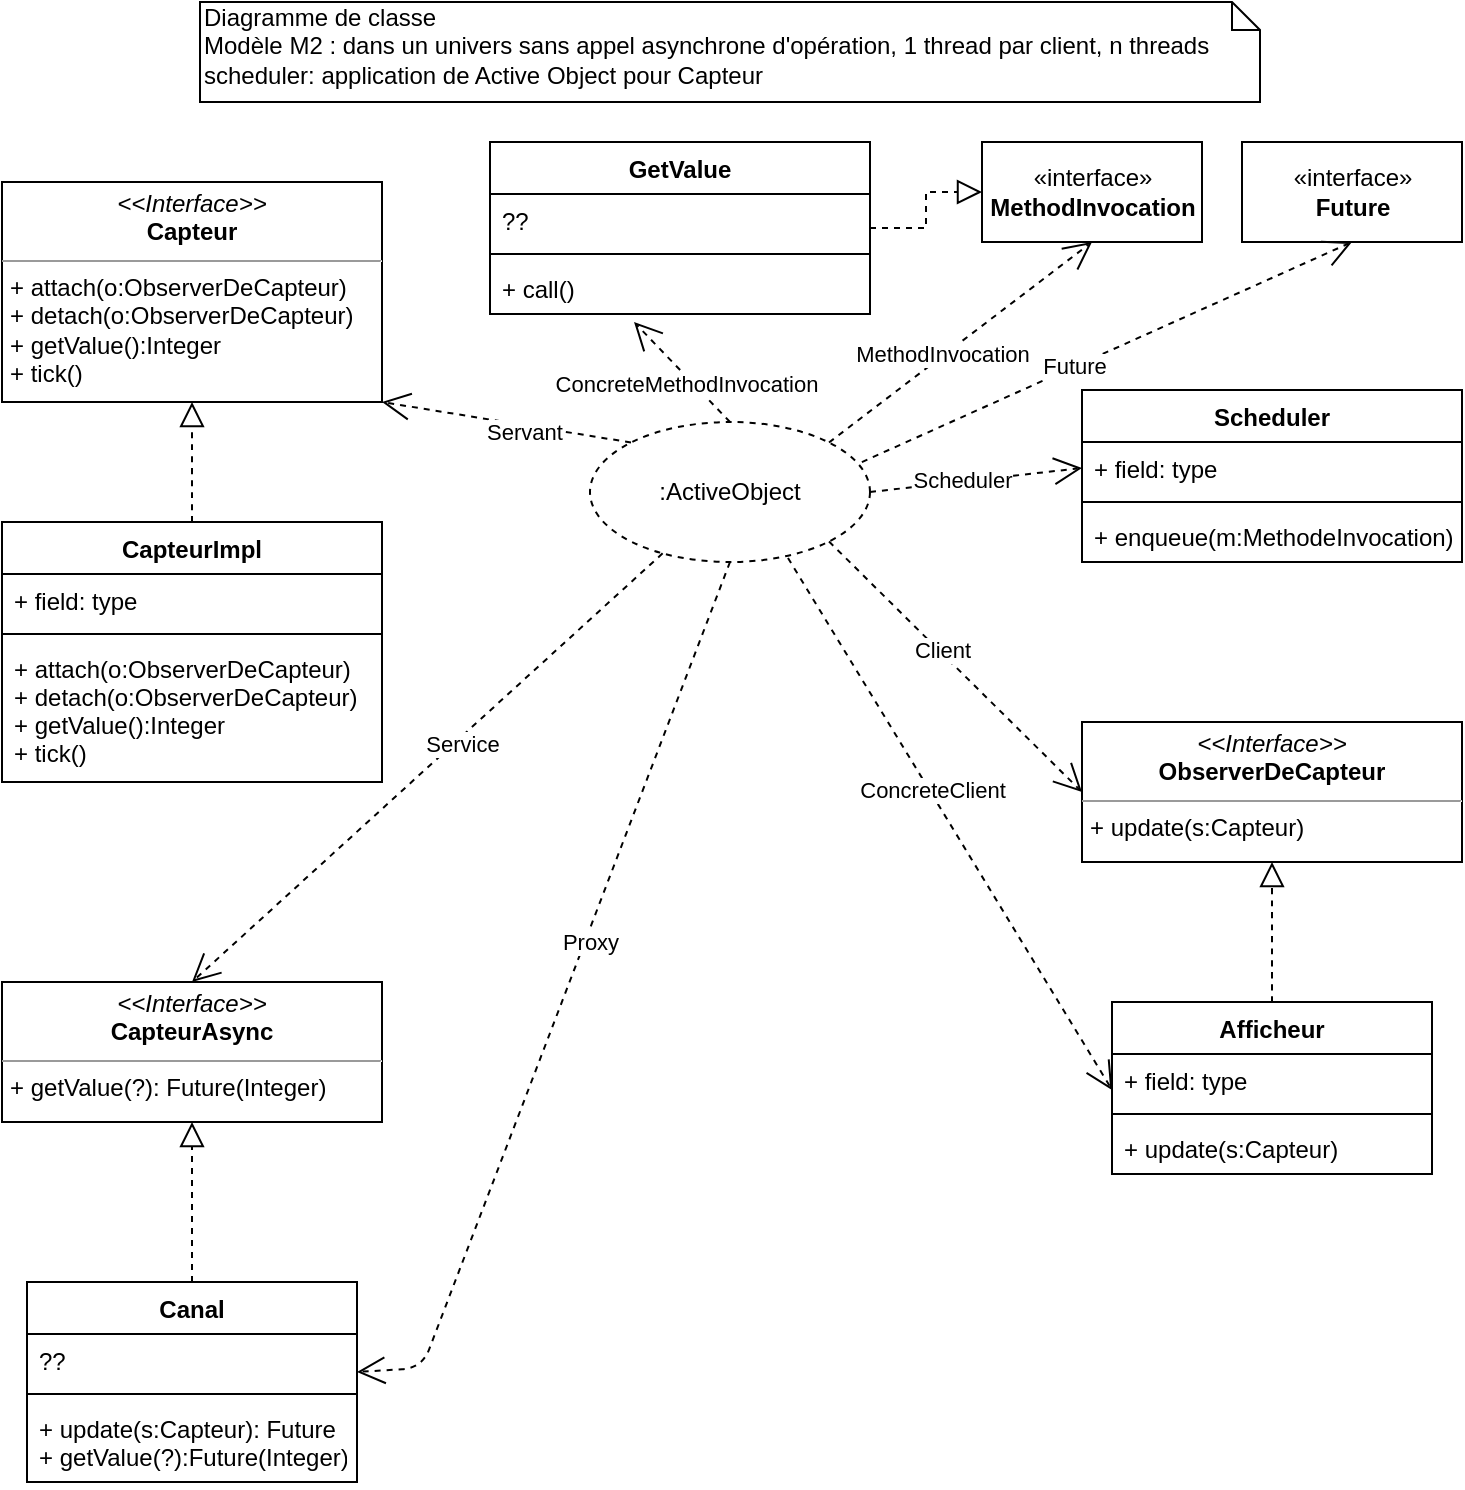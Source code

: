 <mxfile version="13.8.1" type="device"><diagram id="btUnCOec4EC8QKUumP4a" name="Page-1"><mxGraphModel dx="1422" dy="798" grid="1" gridSize="10" guides="1" tooltips="1" connect="1" arrows="1" fold="1" page="1" pageScale="1" pageWidth="827" pageHeight="1169" math="0" shadow="0"><root><mxCell id="0"/><mxCell id="1" parent="0"/><mxCell id="-bEl5EiCQrOa1FqBtvlF-1" value="Diagramme de classe&lt;br&gt;Modèle M2 : dans un univers sans appel asynchrone d'opération, 1 thread par client, n threads scheduler: application de Active Object pour Capteur" style="shape=note;whiteSpace=wrap;html=1;size=14;verticalAlign=top;align=left;spacingTop=-6;" parent="1" vertex="1"><mxGeometry x="149" y="10" width="530" height="50" as="geometry"/></mxCell><mxCell id="-bEl5EiCQrOa1FqBtvlF-2" value=":ActiveObject" style="ellipse;whiteSpace=wrap;html=1;dashed=1;" parent="1" vertex="1"><mxGeometry x="344" y="220" width="140" height="70" as="geometry"/></mxCell><mxCell id="-bEl5EiCQrOa1FqBtvlF-7" value="&lt;p style=&quot;margin: 0px ; margin-top: 4px ; text-align: center&quot;&gt;&lt;i&gt;&amp;lt;&amp;lt;Interface&amp;gt;&amp;gt;&lt;/i&gt;&lt;br&gt;&lt;b&gt;Capteur&lt;/b&gt;&lt;/p&gt;&lt;hr size=&quot;1&quot;&gt;&lt;p style=&quot;margin: 0px ; margin-left: 4px&quot;&gt;+ attach(o:ObserverDeCapteur)&lt;/p&gt;&lt;p style=&quot;margin: 0px ; margin-left: 4px&quot;&gt;+ detach(o:ObserverDeCapteur)&lt;/p&gt;&lt;p style=&quot;margin: 0px ; margin-left: 4px&quot;&gt;+ getValue():Integer&lt;/p&gt;&lt;p style=&quot;margin: 0px ; margin-left: 4px&quot;&gt;+ tick()&lt;/p&gt;" style="verticalAlign=top;align=left;overflow=fill;fontSize=12;fontFamily=Helvetica;html=1;" parent="1" vertex="1"><mxGeometry x="50" y="100" width="190" height="110" as="geometry"/></mxCell><mxCell id="-bEl5EiCQrOa1FqBtvlF-8" value="&lt;p style=&quot;margin: 0px ; margin-top: 4px ; text-align: center&quot;&gt;&lt;i&gt;&amp;lt;&amp;lt;Interface&amp;gt;&amp;gt;&lt;/i&gt;&lt;br&gt;&lt;b&gt;ObserverDeCapteur&lt;/b&gt;&lt;/p&gt;&lt;hr size=&quot;1&quot;&gt;&lt;p style=&quot;margin: 0px ; margin-left: 4px&quot;&gt;+ update(s:Capteur)&lt;/p&gt;" style="verticalAlign=top;align=left;overflow=fill;fontSize=12;fontFamily=Helvetica;html=1;" parent="1" vertex="1"><mxGeometry x="590" y="370" width="190" height="70" as="geometry"/></mxCell><mxCell id="-bEl5EiCQrOa1FqBtvlF-10" value="" style="endArrow=open;endFill=1;endSize=12;html=1;dashed=1;exitX=1;exitY=1;exitDx=0;exitDy=0;entryX=0;entryY=0.5;entryDx=0;entryDy=0;" parent="1" source="-bEl5EiCQrOa1FqBtvlF-2" target="-bEl5EiCQrOa1FqBtvlF-8" edge="1"><mxGeometry width="160" relative="1" as="geometry"><mxPoint x="330" y="230" as="sourcePoint"/><mxPoint x="490" y="230" as="targetPoint"/></mxGeometry></mxCell><mxCell id="-bEl5EiCQrOa1FqBtvlF-11" value="Client" style="edgeLabel;html=1;align=center;verticalAlign=middle;resizable=0;points=[];" parent="-bEl5EiCQrOa1FqBtvlF-10" vertex="1" connectable="0"><mxGeometry x="-0.132" y="2" relative="1" as="geometry"><mxPoint y="1" as="offset"/></mxGeometry></mxCell><mxCell id="-bEl5EiCQrOa1FqBtvlF-14" value="" style="endArrow=open;endFill=1;endSize=12;html=1;dashed=1;exitX=0;exitY=0;exitDx=0;exitDy=0;entryX=1;entryY=1;entryDx=0;entryDy=0;" parent="1" source="-bEl5EiCQrOa1FqBtvlF-2" target="-bEl5EiCQrOa1FqBtvlF-7" edge="1"><mxGeometry width="160" relative="1" as="geometry"><mxPoint x="259.997" y="289.999" as="sourcePoint"/><mxPoint x="440.389" y="163.48" as="targetPoint"/></mxGeometry></mxCell><mxCell id="-bEl5EiCQrOa1FqBtvlF-15" value="Servant" style="edgeLabel;html=1;align=center;verticalAlign=middle;resizable=0;points=[];" parent="-bEl5EiCQrOa1FqBtvlF-14" vertex="1" connectable="0"><mxGeometry x="-0.132" y="2" relative="1" as="geometry"><mxPoint y="1" as="offset"/></mxGeometry></mxCell><mxCell id="-bEl5EiCQrOa1FqBtvlF-25" style="edgeStyle=orthogonalEdgeStyle;curved=1;orthogonalLoop=1;jettySize=auto;html=1;exitX=0.5;exitY=0;exitDx=0;exitDy=0;entryX=0.5;entryY=1;entryDx=0;entryDy=0;dashed=1;endArrow=block;endFill=0;endSize=10;" parent="1" source="-bEl5EiCQrOa1FqBtvlF-16" target="-bEl5EiCQrOa1FqBtvlF-8" edge="1"><mxGeometry relative="1" as="geometry"/></mxCell><mxCell id="-bEl5EiCQrOa1FqBtvlF-24" style="edgeStyle=orthogonalEdgeStyle;curved=1;orthogonalLoop=1;jettySize=auto;html=1;exitX=0.5;exitY=0;exitDx=0;exitDy=0;entryX=0.5;entryY=1;entryDx=0;entryDy=0;dashed=1;endArrow=block;endFill=0;endSize=10;" parent="1" source="-bEl5EiCQrOa1FqBtvlF-20" target="-bEl5EiCQrOa1FqBtvlF-7" edge="1"><mxGeometry relative="1" as="geometry"/></mxCell><mxCell id="-bEl5EiCQrOa1FqBtvlF-20" value="CapteurImpl" style="swimlane;fontStyle=1;align=center;verticalAlign=top;childLayout=stackLayout;horizontal=1;startSize=26;horizontalStack=0;resizeParent=1;resizeParentMax=0;resizeLast=0;collapsible=1;marginBottom=0;" parent="1" vertex="1"><mxGeometry x="50" y="270" width="190" height="130" as="geometry"/></mxCell><mxCell id="-bEl5EiCQrOa1FqBtvlF-21" value="+ field: type" style="text;strokeColor=none;fillColor=none;align=left;verticalAlign=top;spacingLeft=4;spacingRight=4;overflow=hidden;rotatable=0;points=[[0,0.5],[1,0.5]];portConstraint=eastwest;" parent="-bEl5EiCQrOa1FqBtvlF-20" vertex="1"><mxGeometry y="26" width="190" height="26" as="geometry"/></mxCell><mxCell id="-bEl5EiCQrOa1FqBtvlF-22" value="" style="line;strokeWidth=1;fillColor=none;align=left;verticalAlign=middle;spacingTop=-1;spacingLeft=3;spacingRight=3;rotatable=0;labelPosition=right;points=[];portConstraint=eastwest;" parent="-bEl5EiCQrOa1FqBtvlF-20" vertex="1"><mxGeometry y="52" width="190" height="8" as="geometry"/></mxCell><mxCell id="-bEl5EiCQrOa1FqBtvlF-23" value="+ attach(o:ObserverDeCapteur)&#10;+ detach(o:ObserverDeCapteur)&#10;+ getValue():Integer&#10;+ tick()" style="text;strokeColor=none;fillColor=none;align=left;verticalAlign=top;spacingLeft=4;spacingRight=4;overflow=hidden;rotatable=0;points=[[0,0.5],[1,0.5]];portConstraint=eastwest;" parent="-bEl5EiCQrOa1FqBtvlF-20" vertex="1"><mxGeometry y="60" width="190" height="70" as="geometry"/></mxCell><mxCell id="-bEl5EiCQrOa1FqBtvlF-29" value="" style="endArrow=open;endFill=1;endSize=12;html=1;dashed=1;exitX=0.707;exitY=0.971;exitDx=0;exitDy=0;entryX=0.001;entryY=0.698;entryDx=0;entryDy=0;entryPerimeter=0;exitPerimeter=0;" parent="1" source="-bEl5EiCQrOa1FqBtvlF-2" target="-bEl5EiCQrOa1FqBtvlF-17" edge="1"><mxGeometry width="160" relative="1" as="geometry"><mxPoint x="374.257" y="339.625" as="sourcePoint"/><mxPoint x="590" y="370" as="targetPoint"/></mxGeometry></mxCell><mxCell id="-bEl5EiCQrOa1FqBtvlF-30" value="ConcreteClient" style="edgeLabel;html=1;align=center;verticalAlign=middle;resizable=0;points=[];" parent="-bEl5EiCQrOa1FqBtvlF-29" vertex="1" connectable="0"><mxGeometry x="-0.132" y="2" relative="1" as="geometry"><mxPoint y="1" as="offset"/></mxGeometry></mxCell><mxCell id="ZCmrtrx8sHGQ6auWHu1h-27" value="GetValue" style="swimlane;fontStyle=1;align=center;verticalAlign=top;childLayout=stackLayout;horizontal=1;startSize=26;horizontalStack=0;resizeParent=1;resizeParentMax=0;resizeLast=0;collapsible=1;marginBottom=0;" parent="1" vertex="1"><mxGeometry x="294" y="80" width="190" height="86" as="geometry"/></mxCell><mxCell id="ZCmrtrx8sHGQ6auWHu1h-28" value="??" style="text;strokeColor=none;fillColor=none;align=left;verticalAlign=top;spacingLeft=4;spacingRight=4;overflow=hidden;rotatable=0;points=[[0,0.5],[1,0.5]];portConstraint=eastwest;" parent="ZCmrtrx8sHGQ6auWHu1h-27" vertex="1"><mxGeometry y="26" width="190" height="26" as="geometry"/></mxCell><mxCell id="ZCmrtrx8sHGQ6auWHu1h-29" value="" style="line;strokeWidth=1;fillColor=none;align=left;verticalAlign=middle;spacingTop=-1;spacingLeft=3;spacingRight=3;rotatable=0;labelPosition=right;points=[];portConstraint=eastwest;" parent="ZCmrtrx8sHGQ6auWHu1h-27" vertex="1"><mxGeometry y="52" width="190" height="8" as="geometry"/></mxCell><mxCell id="ZCmrtrx8sHGQ6auWHu1h-30" value="+ call()" style="text;strokeColor=none;fillColor=none;align=left;verticalAlign=top;spacingLeft=4;spacingRight=4;overflow=hidden;rotatable=0;points=[[0,0.5],[1,0.5]];portConstraint=eastwest;" parent="ZCmrtrx8sHGQ6auWHu1h-27" vertex="1"><mxGeometry y="60" width="190" height="26" as="geometry"/></mxCell><mxCell id="-bEl5EiCQrOa1FqBtvlF-16" value="Afficheur" style="swimlane;fontStyle=1;align=center;verticalAlign=top;childLayout=stackLayout;horizontal=1;startSize=26;horizontalStack=0;resizeParent=1;resizeParentMax=0;resizeLast=0;collapsible=1;marginBottom=0;" parent="1" vertex="1"><mxGeometry x="605" y="510" width="160" height="86" as="geometry"/></mxCell><mxCell id="-bEl5EiCQrOa1FqBtvlF-17" value="+ field: type" style="text;strokeColor=none;fillColor=none;align=left;verticalAlign=top;spacingLeft=4;spacingRight=4;overflow=hidden;rotatable=0;points=[[0,0.5],[1,0.5]];portConstraint=eastwest;" parent="-bEl5EiCQrOa1FqBtvlF-16" vertex="1"><mxGeometry y="26" width="160" height="26" as="geometry"/></mxCell><mxCell id="-bEl5EiCQrOa1FqBtvlF-18" value="" style="line;strokeWidth=1;fillColor=none;align=left;verticalAlign=middle;spacingTop=-1;spacingLeft=3;spacingRight=3;rotatable=0;labelPosition=right;points=[];portConstraint=eastwest;" parent="-bEl5EiCQrOa1FqBtvlF-16" vertex="1"><mxGeometry y="52" width="160" height="8" as="geometry"/></mxCell><mxCell id="-bEl5EiCQrOa1FqBtvlF-19" value="+ update(s:Capteur)" style="text;strokeColor=none;fillColor=none;align=left;verticalAlign=top;spacingLeft=4;spacingRight=4;overflow=hidden;rotatable=0;points=[[0,0.5],[1,0.5]];portConstraint=eastwest;" parent="-bEl5EiCQrOa1FqBtvlF-16" vertex="1"><mxGeometry y="60" width="160" height="26" as="geometry"/></mxCell><mxCell id="ZCmrtrx8sHGQ6auWHu1h-1" value="&lt;p style=&quot;margin: 0px ; margin-top: 4px ; text-align: center&quot;&gt;&lt;i&gt;&amp;lt;&amp;lt;Interface&amp;gt;&amp;gt;&lt;/i&gt;&lt;br&gt;&lt;b&gt;CapteurAsync&lt;/b&gt;&lt;/p&gt;&lt;hr size=&quot;1&quot;&gt;&lt;p style=&quot;margin: 0px ; margin-left: 4px&quot;&gt;+ getValue(?): Future(Integer)&lt;/p&gt;" style="verticalAlign=top;align=left;overflow=fill;fontSize=12;fontFamily=Helvetica;html=1;" parent="1" vertex="1"><mxGeometry x="50" y="500" width="190" height="70" as="geometry"/></mxCell><mxCell id="ZCmrtrx8sHGQ6auWHu1h-3" value="" style="endArrow=open;endFill=1;endSize=12;html=1;dashed=1;entryX=0.5;entryY=0;entryDx=0;entryDy=0;" parent="1" source="-bEl5EiCQrOa1FqBtvlF-2" target="ZCmrtrx8sHGQ6auWHu1h-1" edge="1"><mxGeometry width="160" relative="1" as="geometry"><mxPoint x="520" y="190" as="sourcePoint"/><mxPoint x="626" y="340" as="targetPoint"/></mxGeometry></mxCell><mxCell id="ZCmrtrx8sHGQ6auWHu1h-4" value="Service" style="edgeLabel;html=1;align=center;verticalAlign=middle;resizable=0;points=[];" parent="ZCmrtrx8sHGQ6auWHu1h-3" vertex="1" connectable="0"><mxGeometry x="-0.132" y="2" relative="1" as="geometry"><mxPoint y="1" as="offset"/></mxGeometry></mxCell><mxCell id="ZCmrtrx8sHGQ6auWHu1h-9" value="" style="endArrow=open;endFill=1;endSize=12;html=1;dashed=1;exitX=0.5;exitY=1;exitDx=0;exitDy=0;" parent="1" source="-bEl5EiCQrOa1FqBtvlF-2" target="ZCmrtrx8sHGQ6auWHu1h-5" edge="1"><mxGeometry width="160" relative="1" as="geometry"><mxPoint x="473.497" y="289.749" as="sourcePoint"/><mxPoint x="615.16" y="564.148" as="targetPoint"/><Array as="points"><mxPoint x="260" y="693"/></Array></mxGeometry></mxCell><mxCell id="ZCmrtrx8sHGQ6auWHu1h-10" value="Proxy" style="edgeLabel;html=1;align=center;verticalAlign=middle;resizable=0;points=[];" parent="ZCmrtrx8sHGQ6auWHu1h-9" vertex="1" connectable="0"><mxGeometry x="-0.132" y="2" relative="1" as="geometry"><mxPoint y="1" as="offset"/></mxGeometry></mxCell><mxCell id="ZCmrtrx8sHGQ6auWHu1h-12" style="edgeStyle=orthogonalEdgeStyle;rounded=0;orthogonalLoop=1;jettySize=auto;html=1;exitX=0.5;exitY=0;exitDx=0;exitDy=0;entryX=0.5;entryY=1;entryDx=0;entryDy=0;dashed=1;endArrow=block;endFill=0;endSize=10;" parent="1" source="ZCmrtrx8sHGQ6auWHu1h-5" target="ZCmrtrx8sHGQ6auWHu1h-1" edge="1"><mxGeometry relative="1" as="geometry"/></mxCell><mxCell id="ZCmrtrx8sHGQ6auWHu1h-18" value="" style="endArrow=open;endFill=1;endSize=12;html=1;dashed=1;exitX=1;exitY=0.5;exitDx=0;exitDy=0;entryX=0;entryY=0.5;entryDx=0;entryDy=0;" parent="1" source="-bEl5EiCQrOa1FqBtvlF-2" target="ZCmrtrx8sHGQ6auWHu1h-14" edge="1"><mxGeometry width="160" relative="1" as="geometry"><mxPoint x="494" y="265" as="sourcePoint"/><mxPoint x="600" y="415" as="targetPoint"/></mxGeometry></mxCell><mxCell id="ZCmrtrx8sHGQ6auWHu1h-19" value="Scheduler" style="edgeLabel;html=1;align=center;verticalAlign=middle;resizable=0;points=[];" parent="ZCmrtrx8sHGQ6auWHu1h-18" vertex="1" connectable="0"><mxGeometry x="-0.132" y="2" relative="1" as="geometry"><mxPoint y="1" as="offset"/></mxGeometry></mxCell><mxCell id="ZCmrtrx8sHGQ6auWHu1h-13" value="Scheduler" style="swimlane;fontStyle=1;align=center;verticalAlign=top;childLayout=stackLayout;horizontal=1;startSize=26;horizontalStack=0;resizeParent=1;resizeParentMax=0;resizeLast=0;collapsible=1;marginBottom=0;" parent="1" vertex="1"><mxGeometry x="590" y="204" width="190" height="86" as="geometry"/></mxCell><mxCell id="ZCmrtrx8sHGQ6auWHu1h-14" value="+ field: type" style="text;strokeColor=none;fillColor=none;align=left;verticalAlign=top;spacingLeft=4;spacingRight=4;overflow=hidden;rotatable=0;points=[[0,0.5],[1,0.5]];portConstraint=eastwest;" parent="ZCmrtrx8sHGQ6auWHu1h-13" vertex="1"><mxGeometry y="26" width="190" height="26" as="geometry"/></mxCell><mxCell id="ZCmrtrx8sHGQ6auWHu1h-15" value="" style="line;strokeWidth=1;fillColor=none;align=left;verticalAlign=middle;spacingTop=-1;spacingLeft=3;spacingRight=3;rotatable=0;labelPosition=right;points=[];portConstraint=eastwest;" parent="ZCmrtrx8sHGQ6auWHu1h-13" vertex="1"><mxGeometry y="52" width="190" height="8" as="geometry"/></mxCell><mxCell id="ZCmrtrx8sHGQ6auWHu1h-16" value="+ enqueue(m:MethodeInvocation)" style="text;strokeColor=none;fillColor=none;align=left;verticalAlign=top;spacingLeft=4;spacingRight=4;overflow=hidden;rotatable=0;points=[[0,0.5],[1,0.5]];portConstraint=eastwest;" parent="ZCmrtrx8sHGQ6auWHu1h-13" vertex="1"><mxGeometry y="60" width="190" height="26" as="geometry"/></mxCell><mxCell id="ZCmrtrx8sHGQ6auWHu1h-21" value="«interface»&lt;br&gt;&lt;b&gt;Future&lt;/b&gt;" style="html=1;" parent="1" vertex="1"><mxGeometry x="670" y="80" width="110" height="50" as="geometry"/></mxCell><mxCell id="ZCmrtrx8sHGQ6auWHu1h-22" value="«interface»&lt;br&gt;&lt;b&gt;MethodInvocation&lt;/b&gt;" style="html=1;" parent="1" vertex="1"><mxGeometry x="540" y="80" width="110" height="50" as="geometry"/></mxCell><mxCell id="ZCmrtrx8sHGQ6auWHu1h-23" value="" style="endArrow=open;endFill=1;endSize=12;html=1;dashed=1;exitX=0.971;exitY=0.286;exitDx=0;exitDy=0;entryX=0.5;entryY=1;entryDx=0;entryDy=0;exitPerimeter=0;" parent="1" source="-bEl5EiCQrOa1FqBtvlF-2" target="ZCmrtrx8sHGQ6auWHu1h-21" edge="1"><mxGeometry width="160" relative="1" as="geometry"><mxPoint x="473.497" y="240.251" as="sourcePoint"/><mxPoint x="600" y="253" as="targetPoint"/></mxGeometry></mxCell><mxCell id="ZCmrtrx8sHGQ6auWHu1h-24" value="Future" style="edgeLabel;html=1;align=center;verticalAlign=middle;resizable=0;points=[];" parent="ZCmrtrx8sHGQ6auWHu1h-23" vertex="1" connectable="0"><mxGeometry x="-0.132" y="2" relative="1" as="geometry"><mxPoint y="1" as="offset"/></mxGeometry></mxCell><mxCell id="ZCmrtrx8sHGQ6auWHu1h-25" value="" style="endArrow=open;endFill=1;endSize=12;html=1;dashed=1;exitX=1;exitY=0;exitDx=0;exitDy=0;entryX=0.5;entryY=1;entryDx=0;entryDy=0;" parent="1" source="-bEl5EiCQrOa1FqBtvlF-2" target="ZCmrtrx8sHGQ6auWHu1h-22" edge="1"><mxGeometry width="160" relative="1" as="geometry"><mxPoint x="473.497" y="240.251" as="sourcePoint"/><mxPoint x="615" y="160" as="targetPoint"/></mxGeometry></mxCell><mxCell id="ZCmrtrx8sHGQ6auWHu1h-26" value="MethodInvocation" style="edgeLabel;html=1;align=center;verticalAlign=middle;resizable=0;points=[];" parent="ZCmrtrx8sHGQ6auWHu1h-25" vertex="1" connectable="0"><mxGeometry x="-0.132" y="2" relative="1" as="geometry"><mxPoint y="1" as="offset"/></mxGeometry></mxCell><mxCell id="ZCmrtrx8sHGQ6auWHu1h-31" style="edgeStyle=orthogonalEdgeStyle;rounded=0;orthogonalLoop=1;jettySize=auto;html=1;entryX=0;entryY=0.5;entryDx=0;entryDy=0;dashed=1;endArrow=block;endFill=0;endSize=10;" parent="1" source="ZCmrtrx8sHGQ6auWHu1h-27" target="ZCmrtrx8sHGQ6auWHu1h-22" edge="1"><mxGeometry relative="1" as="geometry"><mxPoint x="510" y="120" as="sourcePoint"/><mxPoint x="155" y="580" as="targetPoint"/></mxGeometry></mxCell><mxCell id="ZCmrtrx8sHGQ6auWHu1h-32" value="" style="endArrow=open;endFill=1;endSize=12;html=1;dashed=1;exitX=0.5;exitY=0;exitDx=0;exitDy=0;entryX=0.379;entryY=1.154;entryDx=0;entryDy=0;entryPerimeter=0;" parent="1" source="-bEl5EiCQrOa1FqBtvlF-2" target="ZCmrtrx8sHGQ6auWHu1h-30" edge="1"><mxGeometry width="160" relative="1" as="geometry"><mxPoint x="473.497" y="240.251" as="sourcePoint"/><mxPoint x="605" y="140" as="targetPoint"/></mxGeometry></mxCell><mxCell id="ZCmrtrx8sHGQ6auWHu1h-33" value="ConcreteMethodInvocation" style="edgeLabel;html=1;align=center;verticalAlign=middle;resizable=0;points=[];" parent="ZCmrtrx8sHGQ6auWHu1h-32" vertex="1" connectable="0"><mxGeometry x="-0.132" y="2" relative="1" as="geometry"><mxPoint y="1" as="offset"/></mxGeometry></mxCell><mxCell id="ZCmrtrx8sHGQ6auWHu1h-5" value="Canal" style="swimlane;fontStyle=1;align=center;verticalAlign=top;childLayout=stackLayout;horizontal=1;startSize=26;horizontalStack=0;resizeParent=1;resizeParentMax=0;resizeLast=0;collapsible=1;marginBottom=0;" parent="1" vertex="1"><mxGeometry x="62.5" y="650" width="165" height="100" as="geometry"/></mxCell><mxCell id="ZCmrtrx8sHGQ6auWHu1h-6" value="??" style="text;strokeColor=none;fillColor=none;align=left;verticalAlign=top;spacingLeft=4;spacingRight=4;overflow=hidden;rotatable=0;points=[[0,0.5],[1,0.5]];portConstraint=eastwest;" parent="ZCmrtrx8sHGQ6auWHu1h-5" vertex="1"><mxGeometry y="26" width="165" height="26" as="geometry"/></mxCell><mxCell id="ZCmrtrx8sHGQ6auWHu1h-7" value="" style="line;strokeWidth=1;fillColor=none;align=left;verticalAlign=middle;spacingTop=-1;spacingLeft=3;spacingRight=3;rotatable=0;labelPosition=right;points=[];portConstraint=eastwest;" parent="ZCmrtrx8sHGQ6auWHu1h-5" vertex="1"><mxGeometry y="52" width="165" height="8" as="geometry"/></mxCell><mxCell id="ZCmrtrx8sHGQ6auWHu1h-8" value="+ update(s:Capteur): Future&#10;+ getValue(?):Future(Integer)" style="text;strokeColor=none;fillColor=none;align=left;verticalAlign=top;spacingLeft=4;spacingRight=4;overflow=hidden;rotatable=0;points=[[0,0.5],[1,0.5]];portConstraint=eastwest;" parent="ZCmrtrx8sHGQ6auWHu1h-5" vertex="1"><mxGeometry y="60" width="165" height="40" as="geometry"/></mxCell></root></mxGraphModel></diagram></mxfile>